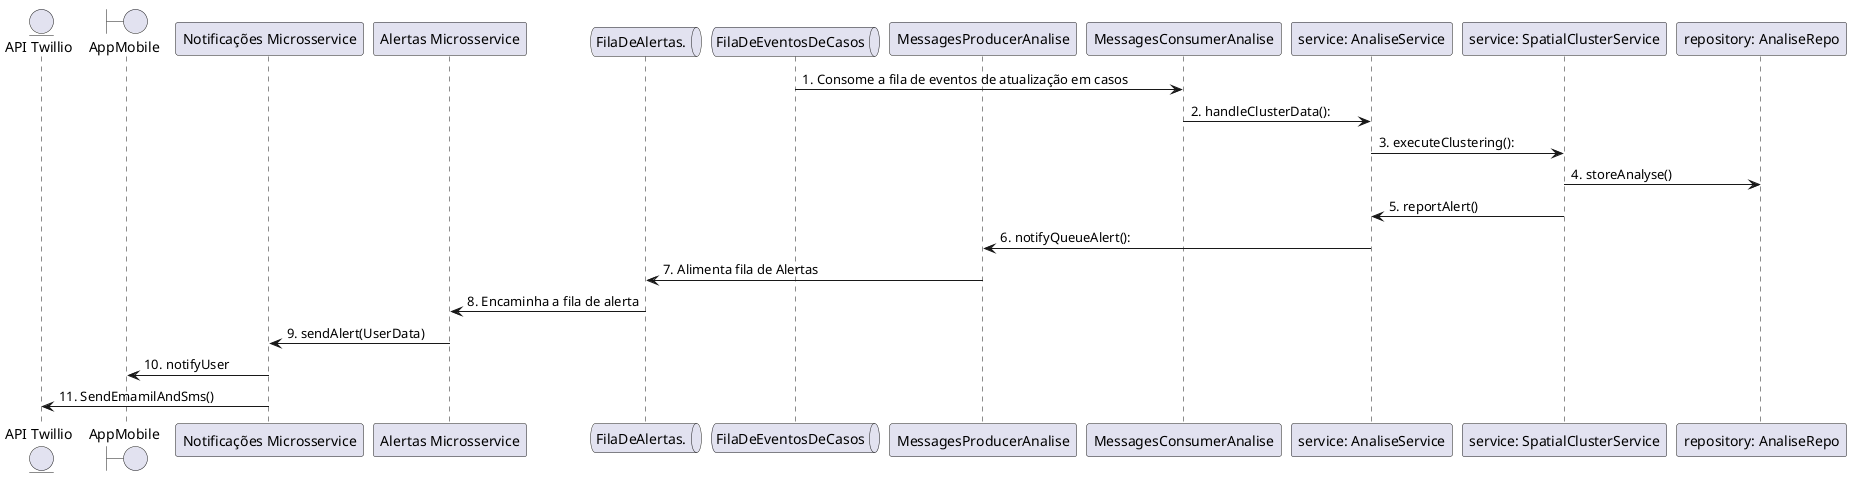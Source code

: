 @startuml

entity "API Twillio" as exte
boundary AppMobile
participant "Notificações Microsservice" as notify
participant "Alertas Microsservice" as alerta
queue "FilaDeAlertas." as filaAlerta
queue "FilaDeEventosDeCasos" as filaCasos
participant "MessagesProducerAnalise" as producer
participant "MessagesConsumerAnalise" as consumer
participant "service: AnaliseService" as service
participant "service: SpatialClusterService" as cluster
participant "repository: AnaliseRepo" as repo

filaCasos -> consumer: 1. Consome a fila de eventos de atualização em casos
consumer -> service: 2. handleClusterData():
service -> cluster: 3. executeClustering(): 
cluster -> repo: 4. storeAnalyse()
cluster -> service: 5. reportAlert()
service -> producer: 6. notifyQueueAlert():
producer -> filaAlerta: 7. Alimenta fila de Alertas
filaAlerta -> alerta: 8. Encaminha a fila de alerta
alerta -> notify: 9. sendAlert(UserData)
notify -> AppMobile: 10. notifyUser
notify -> exte: 11. SendEmamilAndSms()


@enduml 